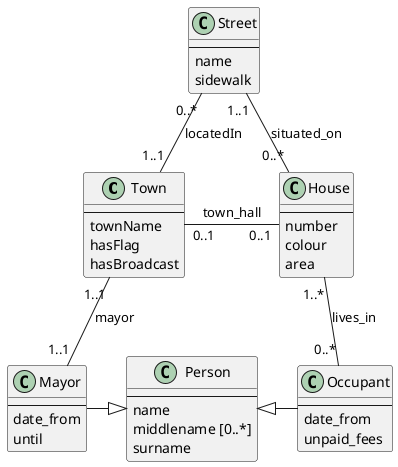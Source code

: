 @startuml

class "Town" as Town {
  --
  townName
  hasFlag
  hasBroadcast
}

class "Street" as Street {
  --
  name
  sidewalk
}

class "House" as House{
  --
  number
  colour
  area
}

class "Occupant" as Occupant{
  --
  date_from
  unpaid_fees
}

class "Person" as Person{
  --
  name
  middlename [0..*]
  surname
}

class "Mayor" as Mayor{
  --
  date_from
  until
}

Town "1..1" -u- "0..*" Street : locatedIn
Street "1..1" -d- "0..*" House : situated_on
Town "0..1" -r- "0..1" House : town_hall
Town "1..1" -d- "1..1" Mayor : mayor
House "1..*" -d- "0..*" Occupant : lives_in
Occupant -l-|> Person : " "
Mayor -r-|> Person : " "


@enduml